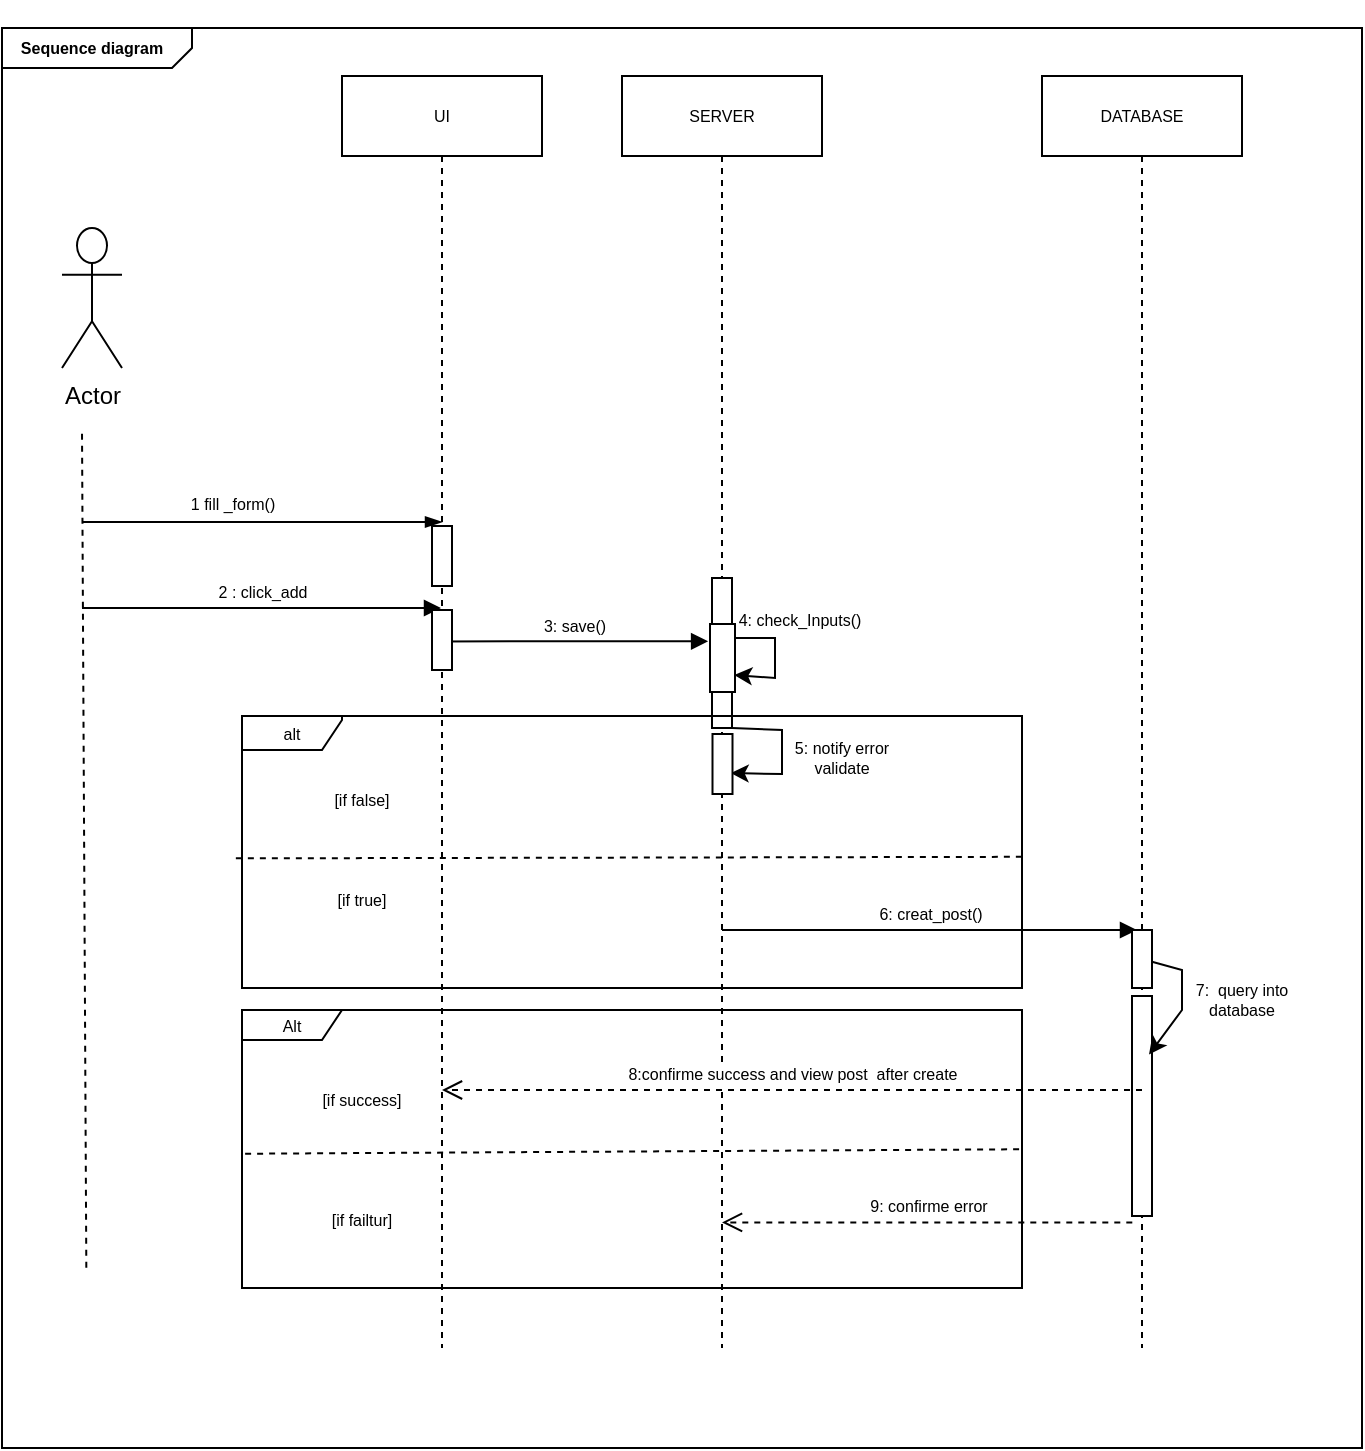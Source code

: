<mxfile>
    <diagram id="dhBocOEnnxedhIoa7MZA" name="Page-1">
        <mxGraphModel dx="877" dy="684" grid="1" gridSize="10" guides="1" tooltips="1" connect="1" arrows="1" fold="1" page="1" pageScale="1" pageWidth="827" pageHeight="1169" background="none" math="0" shadow="0">
            <root>
                <mxCell id="0"/>
                <mxCell id="1" parent="0"/>
                <mxCell id="20" value="&lt;h6&gt;&lt;br&gt;&lt;/h6&gt;" style="html=1;shape=mxgraph.sysml.package;overflow=fill;labelX=95;align=left;spacingLeft=5;verticalAlign=top;spacingTop=-3;fillColor=none;container=1;rounded=0;" parent="1" vertex="1">
                    <mxGeometry x="80" y="229" width="680" height="710" as="geometry"/>
                </mxCell>
                <mxCell id="31" value="UI" style="shape=umlLifeline;perimeter=lifelinePerimeter;whiteSpace=wrap;html=1;container=1;collapsible=0;recursiveResize=0;outlineConnect=0;fontFamily=Helvetica;fontSize=8;fillColor=none;rounded=0;" parent="20" vertex="1">
                    <mxGeometry x="170" y="24" width="100" height="636" as="geometry"/>
                </mxCell>
                <mxCell id="34" value="SERVER" style="shape=umlLifeline;perimeter=lifelinePerimeter;whiteSpace=wrap;html=1;container=1;collapsible=0;recursiveResize=0;outlineConnect=0;fontFamily=Helvetica;fontSize=8;fillColor=none;rounded=0;" parent="20" vertex="1">
                    <mxGeometry x="310" y="24" width="100" height="636" as="geometry"/>
                </mxCell>
                <mxCell id="35" value="DATABASE" style="shape=umlLifeline;perimeter=lifelinePerimeter;whiteSpace=wrap;html=1;container=1;collapsible=0;recursiveResize=0;outlineConnect=0;fontFamily=Helvetica;fontSize=8;fillColor=none;rounded=0;" parent="20" vertex="1">
                    <mxGeometry x="520" y="24" width="100" height="636" as="geometry"/>
                </mxCell>
                <mxCell id="93" value="" style="html=1;points=[];perimeter=orthogonalPerimeter;fontFamily=Helvetica;fontSize=8;fontColor=#FFFFFF;strokeColor=#000000;fillColor=#FFFFFF;rounded=0;" parent="35" vertex="1">
                    <mxGeometry x="45" y="460" width="10" height="110" as="geometry"/>
                </mxCell>
                <mxCell id="19" value="Actor" style="shape=umlActor;verticalLabelPosition=bottom;verticalAlign=top;html=1;outlineConnect=0;fillColor=none;rounded=0;" parent="20" vertex="1">
                    <mxGeometry x="30" y="100" width="30" height="70" as="geometry"/>
                </mxCell>
                <mxCell id="24" value="&lt;h4 style=&quot;font-size: 12px ; text-align: left&quot;&gt;&lt;font style=&quot;font-size: 8px&quot;&gt;Sequence diagram&lt;/font&gt;&lt;/h4&gt;" style="text;html=1;strokeColor=none;fillColor=none;align=center;verticalAlign=middle;whiteSpace=wrap;rounded=0;fontFamily=Helvetica;fontSize=8;" parent="20" vertex="1">
                    <mxGeometry y="-6" width="90" height="30" as="geometry"/>
                </mxCell>
                <mxCell id="53" value="" style="edgeStyle=elbowEdgeStyle;fontSize=12;html=1;endArrow=blockThin;endFill=1;fontFamily=Helvetica;fontColor=#000000;rounded=0;" parent="20" edge="1">
                    <mxGeometry width="160" relative="1" as="geometry">
                        <mxPoint x="40" y="247" as="sourcePoint"/>
                        <mxPoint x="220" y="247" as="targetPoint"/>
                    </mxGeometry>
                </mxCell>
                <mxCell id="54" value="1 fill _form()" style="edgeLabel;html=1;align=center;verticalAlign=middle;resizable=0;points=[];fontSize=8;fontFamily=Helvetica;fontColor=#000000;rounded=0;" parent="53" vertex="1" connectable="0">
                    <mxGeometry x="-0.167" y="9" relative="1" as="geometry">
                        <mxPoint as="offset"/>
                    </mxGeometry>
                </mxCell>
                <mxCell id="57" value="2 : click_add" style="html=1;verticalAlign=bottom;endArrow=block;fontFamily=Helvetica;fontSize=8;fontColor=#000000;rounded=0;" parent="20" target="31" edge="1">
                    <mxGeometry width="80" relative="1" as="geometry">
                        <mxPoint x="40" y="290" as="sourcePoint"/>
                        <mxPoint x="120" y="290" as="targetPoint"/>
                    </mxGeometry>
                </mxCell>
                <mxCell id="63" value="&lt;font color=&quot;#000000&quot;&gt;3: save()&lt;/font&gt;" style="html=1;verticalAlign=bottom;endArrow=block;fontFamily=Helvetica;fontSize=8;entryX=-0.076;entryY=0.254;entryDx=0;entryDy=0;entryPerimeter=0;rounded=0;" parent="20" target="64" edge="1">
                    <mxGeometry width="80" relative="1" as="geometry">
                        <mxPoint x="220" y="306.7" as="sourcePoint"/>
                        <mxPoint x="300" y="306.7" as="targetPoint"/>
                    </mxGeometry>
                </mxCell>
                <mxCell id="66" value="4: check_Inputs()" style="text;html=1;strokeColor=none;fillColor=none;align=center;verticalAlign=middle;whiteSpace=wrap;rounded=0;fontFamily=Helvetica;fontSize=8;fontColor=#000000;" parent="20" vertex="1">
                    <mxGeometry x="366.5" y="281" width="63.5" height="30" as="geometry"/>
                </mxCell>
                <mxCell id="97" style="edgeStyle=none;html=1;entryX=0.909;entryY=0.651;entryDx=0;entryDy=0;entryPerimeter=0;fontFamily=Helvetica;fontSize=8;fontColor=#FFFFFF;rounded=0;" parent="20" source="67" target="96" edge="1">
                    <mxGeometry relative="1" as="geometry">
                        <Array as="points">
                            <mxPoint x="390" y="351"/>
                            <mxPoint x="390" y="373"/>
                        </Array>
                    </mxGeometry>
                </mxCell>
                <mxCell id="67" value="" style="html=1;points=[];perimeter=orthogonalPerimeter;fontFamily=Helvetica;fontSize=8;fillColor=#FFFFFF;rounded=0;strokeColor=#000000;" parent="20" vertex="1">
                    <mxGeometry x="355" y="275" width="10" height="75" as="geometry"/>
                </mxCell>
                <mxCell id="65" style="edgeStyle=none;html=1;entryX=0.967;entryY=0.749;entryDx=0;entryDy=0;entryPerimeter=0;fontFamily=Helvetica;fontSize=8;rounded=0;" parent="20" source="64" target="64" edge="1">
                    <mxGeometry relative="1" as="geometry"/>
                </mxCell>
                <mxCell id="64" value="" style="html=1;points=[];perimeter=orthogonalPerimeter;fontFamily=Helvetica;fontSize=8;fillColor=#FFFFFF;strokeColor=#000000;rounded=0;" parent="20" vertex="1">
                    <mxGeometry x="354" y="298" width="12.5" height="34" as="geometry"/>
                </mxCell>
                <mxCell id="83" value="6: creat_post()" style="html=1;verticalAlign=bottom;endArrow=block;fontFamily=Helvetica;fontSize=8;entryX=0.25;entryY=0;entryDx=0;entryDy=0;fontColor=#000000;rounded=0;" parent="20" target="91" edge="1">
                    <mxGeometry width="80" relative="1" as="geometry">
                        <mxPoint x="360" y="451" as="sourcePoint"/>
                        <mxPoint x="560" y="451" as="targetPoint"/>
                        <Array as="points">
                            <mxPoint x="360" y="451"/>
                            <mxPoint x="520" y="451"/>
                        </Array>
                    </mxGeometry>
                </mxCell>
                <mxCell id="85" value="&lt;font color=&quot;#000000&quot;&gt;alt&lt;/font&gt;" style="shape=umlFrame;whiteSpace=wrap;html=1;fontFamily=Helvetica;fontSize=8;width=50;height=17;rounded=0;" parent="20" vertex="1">
                    <mxGeometry x="120" y="344" width="390" height="136" as="geometry"/>
                </mxCell>
                <mxCell id="86" value="[if true]" style="text;html=1;strokeColor=none;fillColor=none;align=center;verticalAlign=middle;whiteSpace=wrap;rounded=0;fontFamily=Helvetica;fontSize=8;fontColor=#000000;" parent="20" vertex="1">
                    <mxGeometry x="150" y="421" width="60" height="30" as="geometry"/>
                </mxCell>
                <mxCell id="87" value="" style="endArrow=none;dashed=1;html=1;fontFamily=Helvetica;fontSize=8;fontColor=#FFFFFF;entryX=1.002;entryY=0.509;entryDx=0;entryDy=0;entryPerimeter=0;exitX=-0.013;exitY=0.514;exitDx=0;exitDy=0;exitPerimeter=0;rounded=0;" parent="20" edge="1">
                    <mxGeometry width="50" height="50" relative="1" as="geometry">
                        <mxPoint x="116.93" y="415.184" as="sourcePoint"/>
                        <mxPoint x="512.78" y="414.404" as="targetPoint"/>
                    </mxGeometry>
                </mxCell>
                <mxCell id="88" value="[if false]" style="text;html=1;strokeColor=none;fillColor=none;align=center;verticalAlign=middle;whiteSpace=wrap;rounded=0;fontFamily=Helvetica;fontSize=8;fontColor=#000000;" parent="20" vertex="1">
                    <mxGeometry x="150" y="371" width="60" height="30" as="geometry"/>
                </mxCell>
                <mxCell id="94" style="edgeStyle=none;html=1;entryX=0.851;entryY=0.266;entryDx=0;entryDy=0;entryPerimeter=0;fontFamily=Helvetica;fontSize=8;fontColor=#FFFFFF;rounded=0;" parent="20" source="91" target="93" edge="1">
                    <mxGeometry relative="1" as="geometry">
                        <Array as="points">
                            <mxPoint x="590" y="471"/>
                            <mxPoint x="590" y="491"/>
                        </Array>
                    </mxGeometry>
                </mxCell>
                <mxCell id="91" value="" style="rounded=0;whiteSpace=wrap;html=1;fontFamily=Helvetica;fontSize=8;fontColor=#FFFFFF;strokeColor=#000000;fillColor=#FFFFFF;" parent="20" vertex="1">
                    <mxGeometry x="565" y="451" width="10" height="29" as="geometry"/>
                </mxCell>
                <mxCell id="95" value="7:&amp;nbsp; query into database" style="text;html=1;strokeColor=none;fillColor=none;align=center;verticalAlign=middle;whiteSpace=wrap;rounded=0;fontFamily=Helvetica;fontSize=8;fontColor=#000000;" parent="20" vertex="1">
                    <mxGeometry x="590" y="471" width="60" height="30" as="geometry"/>
                </mxCell>
                <mxCell id="96" value="" style="html=1;points=[];perimeter=orthogonalPerimeter;fontFamily=Helvetica;fontSize=8;fontColor=#FFFFFF;strokeColor=#000000;fillColor=#FFFFFF;rounded=0;" parent="20" vertex="1">
                    <mxGeometry x="355.25" y="353" width="10" height="30" as="geometry"/>
                </mxCell>
                <mxCell id="98" value="5: notify error&lt;br&gt;validate" style="text;html=1;strokeColor=none;fillColor=none;align=center;verticalAlign=middle;whiteSpace=wrap;rounded=0;fontFamily=Helvetica;fontSize=8;fontColor=#000000;" parent="20" vertex="1">
                    <mxGeometry x="390" y="350" width="60" height="30" as="geometry"/>
                </mxCell>
                <mxCell id="99" value="&lt;font color=&quot;#000000&quot;&gt;Alt&lt;/font&gt;" style="shape=umlFrame;whiteSpace=wrap;html=1;fontFamily=Helvetica;fontSize=8;width=50;height=15;rounded=0;" parent="20" vertex="1">
                    <mxGeometry x="120" y="491" width="390" height="139" as="geometry"/>
                </mxCell>
                <mxCell id="103" value="" style="endArrow=none;dashed=1;html=1;fontFamily=Helvetica;fontSize=8;fontColor=#FFFFFF;exitX=0.004;exitY=0.517;exitDx=0;exitDy=0;exitPerimeter=0;entryX=0.998;entryY=0.501;entryDx=0;entryDy=0;entryPerimeter=0;rounded=0;" parent="20" source="99" target="99" edge="1">
                    <mxGeometry width="50" height="50" relative="1" as="geometry">
                        <mxPoint x="130" y="560" as="sourcePoint"/>
                        <mxPoint x="513" y="560" as="targetPoint"/>
                    </mxGeometry>
                </mxCell>
                <mxCell id="104" value="[if failtur]" style="text;html=1;strokeColor=none;fillColor=none;align=center;verticalAlign=middle;whiteSpace=wrap;rounded=0;fontFamily=Helvetica;fontSize=8;fontColor=#000000;" parent="20" vertex="1">
                    <mxGeometry x="150" y="581" width="60" height="30" as="geometry"/>
                </mxCell>
                <mxCell id="105" value="[if success]" style="text;html=1;strokeColor=none;fillColor=none;align=center;verticalAlign=middle;whiteSpace=wrap;rounded=0;fontFamily=Helvetica;fontSize=8;fontColor=#000000;" parent="20" vertex="1">
                    <mxGeometry x="150" y="521" width="60" height="30" as="geometry"/>
                </mxCell>
                <mxCell id="106" value="8:confirme success and view post&amp;nbsp; after create" style="html=1;verticalAlign=bottom;endArrow=open;dashed=1;endSize=8;fontFamily=Helvetica;fontSize=8;fontColor=#000000;rounded=0;" parent="20" target="31" edge="1">
                    <mxGeometry relative="1" as="geometry">
                        <mxPoint x="570" y="531" as="sourcePoint"/>
                        <mxPoint x="290" y="521" as="targetPoint"/>
                    </mxGeometry>
                </mxCell>
                <mxCell id="107" value="&lt;font color=&quot;#000000&quot;&gt;9: confirme error&lt;/font&gt;" style="html=1;verticalAlign=bottom;endArrow=open;dashed=1;endSize=8;fontFamily=Helvetica;fontSize=8;fontColor=#FFFFFF;exitX=0.015;exitY=1.029;exitDx=0;exitDy=0;exitPerimeter=0;rounded=0;" parent="20" source="93" target="34" edge="1">
                    <mxGeometry relative="1" as="geometry">
                        <mxPoint x="430" y="541" as="sourcePoint"/>
                        <mxPoint x="350" y="541" as="targetPoint"/>
                    </mxGeometry>
                </mxCell>
                <mxCell id="43" value="" style="endArrow=none;dashed=1;html=1;fontFamily=Helvetica;fontSize=8;exitX=0.062;exitY=0.873;exitDx=0;exitDy=0;exitPerimeter=0;rounded=0;" parent="1" source="20" edge="1">
                    <mxGeometry width="50" height="50" relative="1" as="geometry">
                        <mxPoint x="110" y="510" as="sourcePoint"/>
                        <mxPoint x="120" y="430" as="targetPoint"/>
                    </mxGeometry>
                </mxCell>
                <mxCell id="60" value="" style="html=1;points=[];perimeter=orthogonalPerimeter;fontFamily=Helvetica;fontSize=8;fillColor=#FFFFFF;rounded=0;" parent="1" vertex="1">
                    <mxGeometry x="295" y="478" width="10" height="30" as="geometry"/>
                </mxCell>
                <mxCell id="61" value="" style="html=1;points=[];perimeter=orthogonalPerimeter;fontFamily=Helvetica;fontSize=8;fillColor=#FFFFFF;rounded=0;strokeColor=#000000;" parent="1" vertex="1">
                    <mxGeometry x="295" y="520" width="10" height="30" as="geometry"/>
                </mxCell>
            </root>
        </mxGraphModel>
    </diagram>
</mxfile>